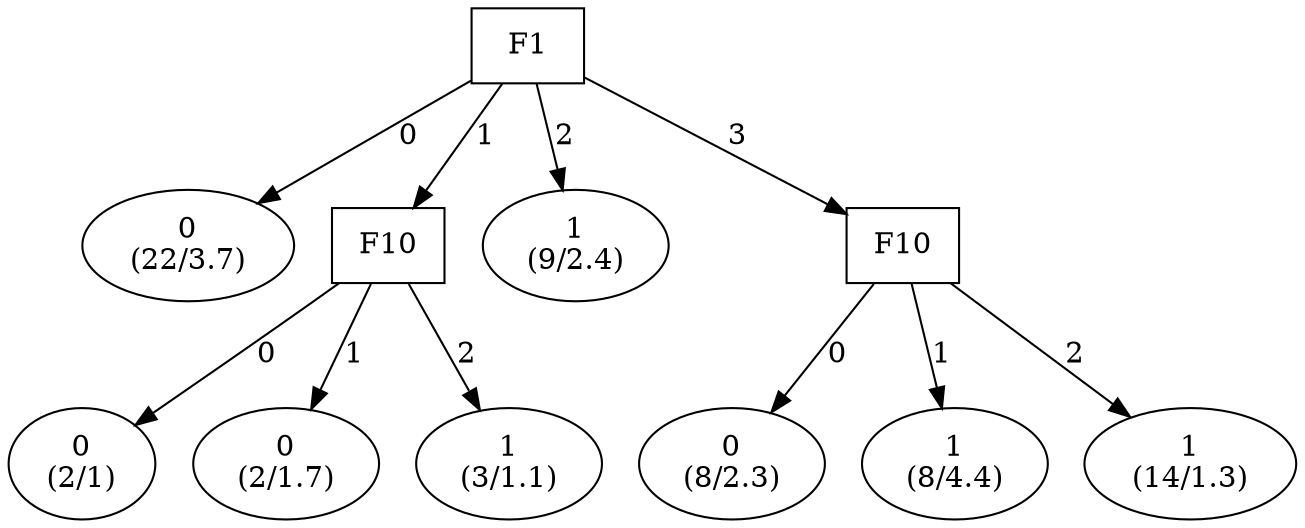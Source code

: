 digraph YaDT {
n0 [ shape=box, label="F1\n"]
n0 -> n1 [label="0"]
n1 [ shape=ellipse, label="0\n(22/3.7)"]
n0 -> n2 [label="1"]
n2 [ shape=box, label="F10\n"]
n2 -> n3 [label="0"]
n3 [ shape=ellipse, label="0\n(2/1)"]
n2 -> n4 [label="1"]
n4 [ shape=ellipse, label="0\n(2/1.7)"]
n2 -> n5 [label="2"]
n5 [ shape=ellipse, label="1\n(3/1.1)"]
n0 -> n7 [label="2"]
n7 [ shape=ellipse, label="1\n(9/2.4)"]
n0 -> n8 [label="3"]
n8 [ shape=box, label="F10\n"]
n8 -> n9 [label="0"]
n9 [ shape=ellipse, label="0\n(8/2.3)"]
n8 -> n10 [label="1"]
n10 [ shape=ellipse, label="1\n(8/4.4)"]
n8 -> n11 [label="2"]
n11 [ shape=ellipse, label="1\n(14/1.3)"]
}
